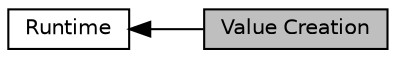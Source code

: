 digraph "Value Creation"
{
  edge [fontname="Helvetica",fontsize="10",labelfontname="Helvetica",labelfontsize="10"];
  node [fontname="Helvetica",fontsize="10",shape=record];
  rankdir=LR;
  Node1 [label="Runtime",height=0.2,width=0.4,color="black", fillcolor="white", style="filled",URL="$group__runtime.html",tooltip="API for the runtime; defined in gear_runtime.h. "];
  Node0 [label="Value Creation",height=0.2,width=0.4,color="black", fillcolor="grey75", style="filled", fontcolor="black"];
  Node1->Node0 [shape=plaintext, dir="back", style="solid"];
}

